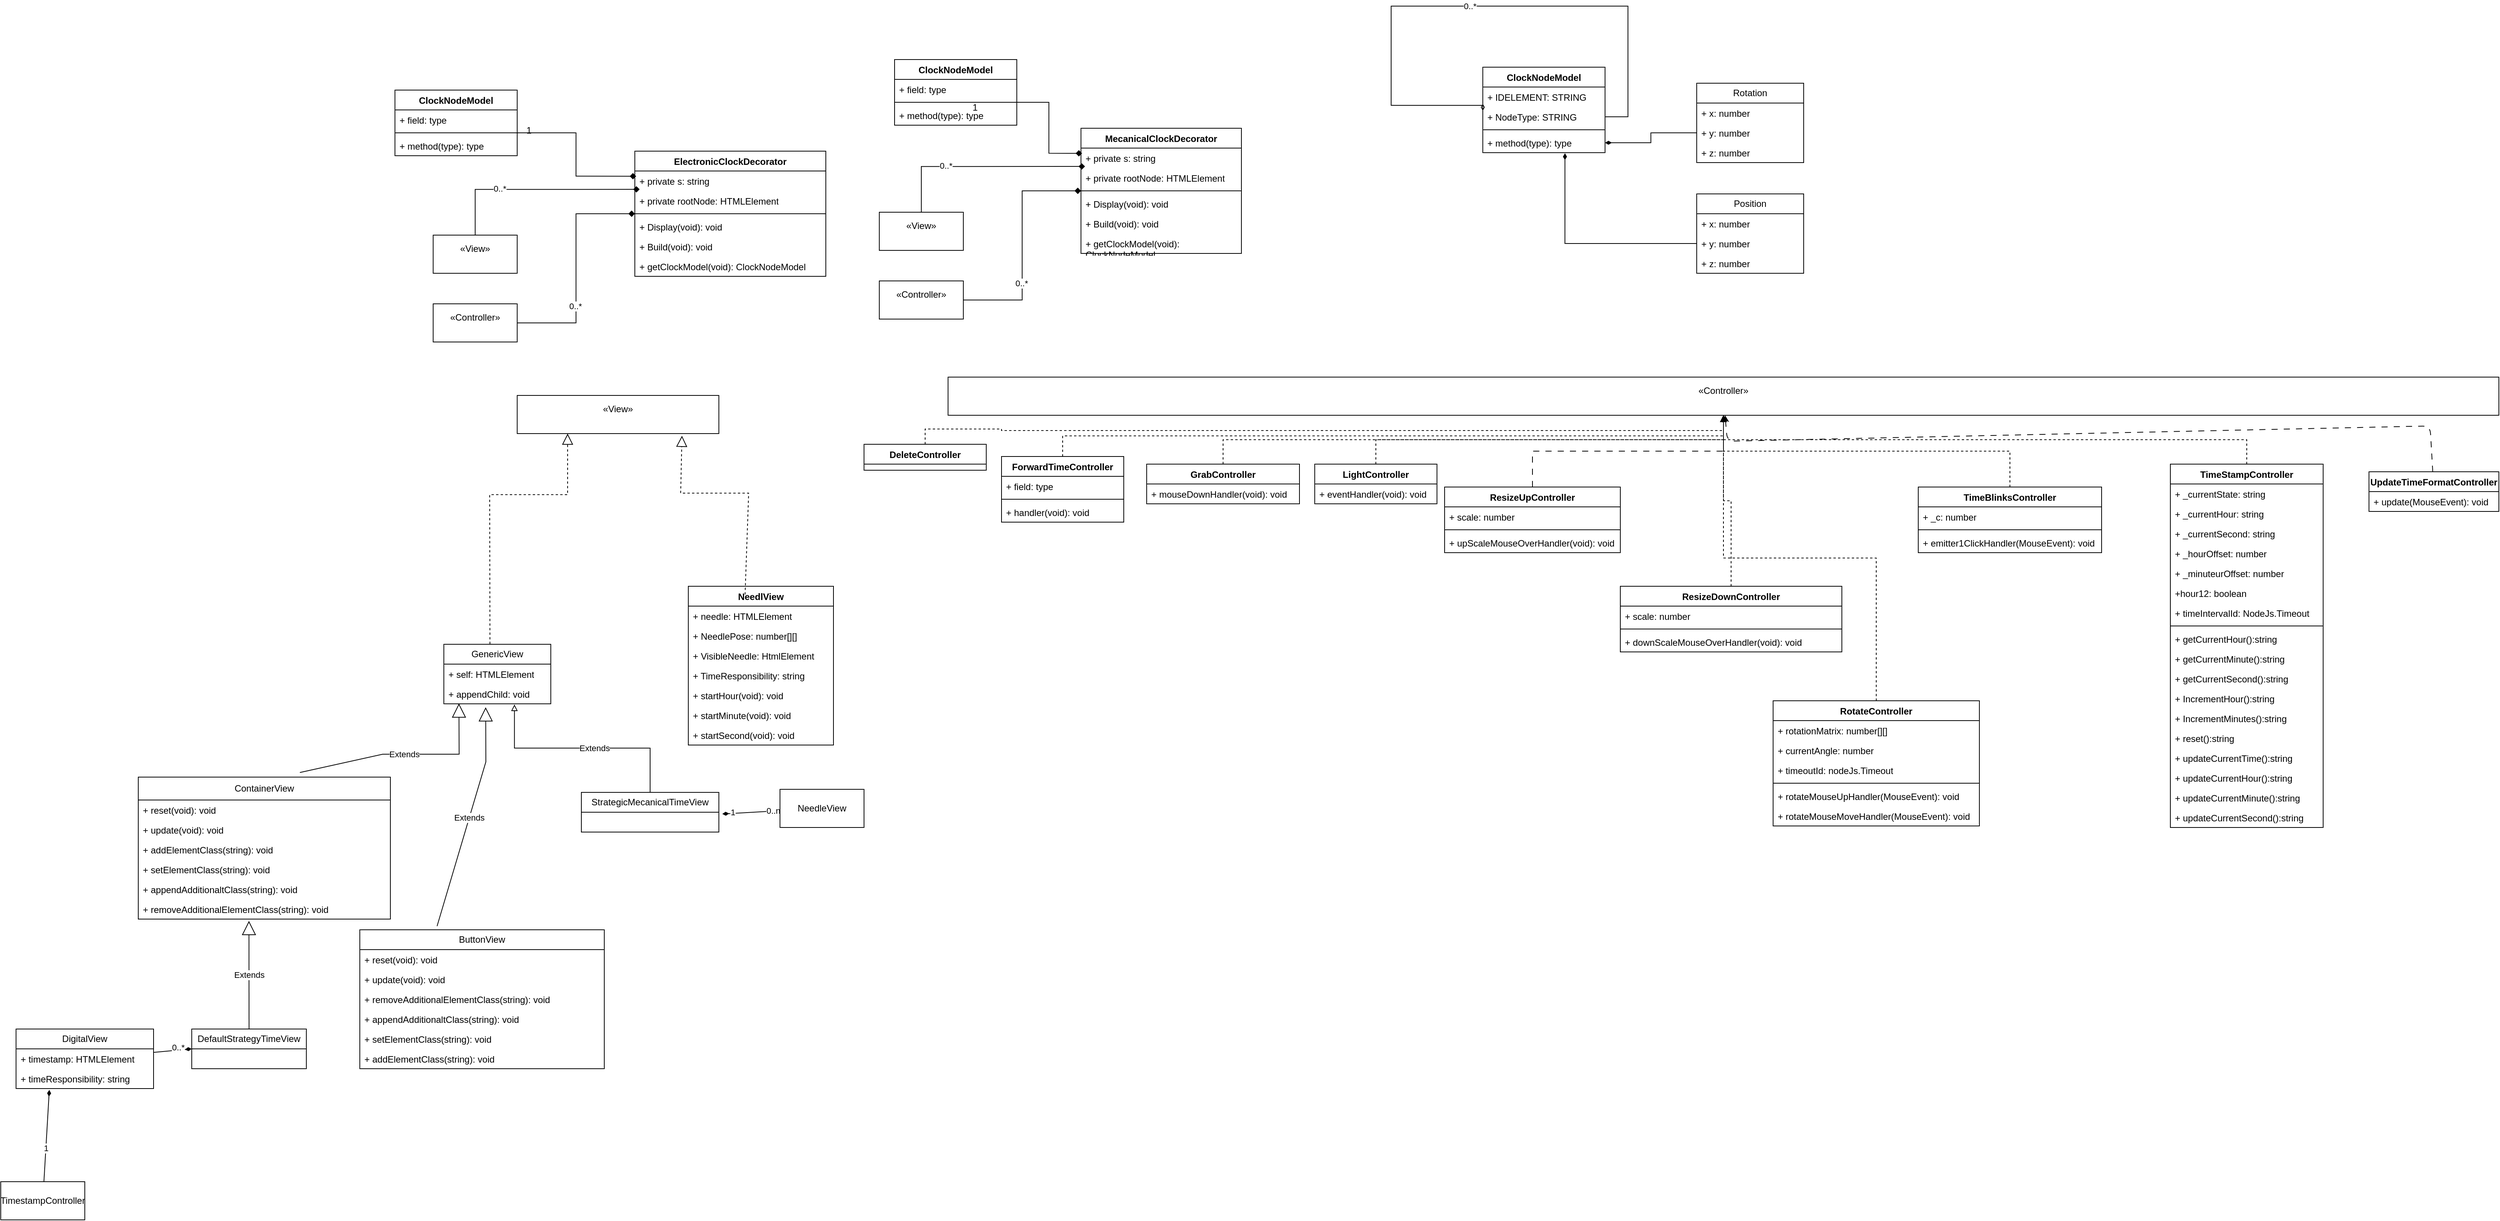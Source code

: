 <mxfile>
    <diagram name="Page-1" id="vN07K8A9ibH8U_NtdY2e">
        <mxGraphModel dx="1569" dy="524" grid="1" gridSize="10" guides="1" tooltips="1" connect="1" arrows="1" fold="1" page="1" pageScale="1" pageWidth="827" pageHeight="1169" math="0" shadow="0">
            <root>
                <mxCell id="0"/>
                <mxCell id="1" parent="0"/>
                <mxCell id="b3Nxh0a8uUn3oDR11aNZ-6" value="ElectronicClockDecorator" style="swimlane;fontStyle=1;align=center;verticalAlign=top;childLayout=stackLayout;horizontal=1;startSize=26;horizontalStack=0;resizeParent=1;resizeParentMax=0;resizeLast=0;collapsible=1;marginBottom=0;whiteSpace=wrap;html=1;" parent="1" vertex="1">
                    <mxGeometry x="30" y="200" width="250" height="164" as="geometry"/>
                </mxCell>
                <mxCell id="b3Nxh0a8uUn3oDR11aNZ-7" value="+ private s: string" style="text;strokeColor=none;fillColor=none;align=left;verticalAlign=top;spacingLeft=4;spacingRight=4;overflow=hidden;rotatable=0;points=[[0,0.5],[1,0.5]];portConstraint=eastwest;whiteSpace=wrap;html=1;" parent="b3Nxh0a8uUn3oDR11aNZ-6" vertex="1">
                    <mxGeometry y="26" width="250" height="26" as="geometry"/>
                </mxCell>
                <mxCell id="b3Nxh0a8uUn3oDR11aNZ-10" value="+ private rootNode: HTMLElement" style="text;strokeColor=none;fillColor=none;align=left;verticalAlign=top;spacingLeft=4;spacingRight=4;overflow=hidden;rotatable=0;points=[[0,0.5],[1,0.5]];portConstraint=eastwest;whiteSpace=wrap;html=1;" parent="b3Nxh0a8uUn3oDR11aNZ-6" vertex="1">
                    <mxGeometry y="52" width="250" height="26" as="geometry"/>
                </mxCell>
                <mxCell id="b3Nxh0a8uUn3oDR11aNZ-8" value="" style="line;strokeWidth=1;fillColor=none;align=left;verticalAlign=middle;spacingTop=-1;spacingLeft=3;spacingRight=3;rotatable=0;labelPosition=right;points=[];portConstraint=eastwest;strokeColor=inherit;" parent="b3Nxh0a8uUn3oDR11aNZ-6" vertex="1">
                    <mxGeometry y="78" width="250" height="8" as="geometry"/>
                </mxCell>
                <mxCell id="b3Nxh0a8uUn3oDR11aNZ-9" value="+ Display(void): void" style="text;strokeColor=none;fillColor=none;align=left;verticalAlign=top;spacingLeft=4;spacingRight=4;overflow=hidden;rotatable=0;points=[[0,0.5],[1,0.5]];portConstraint=eastwest;whiteSpace=wrap;html=1;" parent="b3Nxh0a8uUn3oDR11aNZ-6" vertex="1">
                    <mxGeometry y="86" width="250" height="26" as="geometry"/>
                </mxCell>
                <mxCell id="b3Nxh0a8uUn3oDR11aNZ-55" value="+ Build(void): void" style="text;strokeColor=none;fillColor=none;align=left;verticalAlign=top;spacingLeft=4;spacingRight=4;overflow=hidden;rotatable=0;points=[[0,0.5],[1,0.5]];portConstraint=eastwest;whiteSpace=wrap;html=1;" parent="b3Nxh0a8uUn3oDR11aNZ-6" vertex="1">
                    <mxGeometry y="112" width="250" height="26" as="geometry"/>
                </mxCell>
                <mxCell id="b3Nxh0a8uUn3oDR11aNZ-53" value="+ getClockModel(void): ClockNodeModel" style="text;strokeColor=none;fillColor=none;align=left;verticalAlign=top;spacingLeft=4;spacingRight=4;overflow=hidden;rotatable=0;points=[[0,0.5],[1,0.5]];portConstraint=eastwest;whiteSpace=wrap;html=1;" parent="b3Nxh0a8uUn3oDR11aNZ-6" vertex="1">
                    <mxGeometry y="138" width="250" height="26" as="geometry"/>
                </mxCell>
                <mxCell id="b3Nxh0a8uUn3oDR11aNZ-19" value="ClockNodeModel" style="swimlane;fontStyle=1;align=center;verticalAlign=top;childLayout=stackLayout;horizontal=1;startSize=26;horizontalStack=0;resizeParent=1;resizeParentMax=0;resizeLast=0;collapsible=1;marginBottom=0;whiteSpace=wrap;html=1;" parent="1" vertex="1">
                    <mxGeometry x="-284" y="120" width="160" height="86" as="geometry"/>
                </mxCell>
                <mxCell id="b3Nxh0a8uUn3oDR11aNZ-20" value="+ field: type" style="text;strokeColor=none;fillColor=none;align=left;verticalAlign=top;spacingLeft=4;spacingRight=4;overflow=hidden;rotatable=0;points=[[0,0.5],[1,0.5]];portConstraint=eastwest;whiteSpace=wrap;html=1;" parent="b3Nxh0a8uUn3oDR11aNZ-19" vertex="1">
                    <mxGeometry y="26" width="160" height="26" as="geometry"/>
                </mxCell>
                <mxCell id="b3Nxh0a8uUn3oDR11aNZ-21" value="" style="line;strokeWidth=1;fillColor=none;align=left;verticalAlign=middle;spacingTop=-1;spacingLeft=3;spacingRight=3;rotatable=0;labelPosition=right;points=[];portConstraint=eastwest;strokeColor=inherit;" parent="b3Nxh0a8uUn3oDR11aNZ-19" vertex="1">
                    <mxGeometry y="52" width="160" height="8" as="geometry"/>
                </mxCell>
                <mxCell id="b3Nxh0a8uUn3oDR11aNZ-22" value="+ method(type): type" style="text;strokeColor=none;fillColor=none;align=left;verticalAlign=top;spacingLeft=4;spacingRight=4;overflow=hidden;rotatable=0;points=[[0,0.5],[1,0.5]];portConstraint=eastwest;whiteSpace=wrap;html=1;" parent="b3Nxh0a8uUn3oDR11aNZ-19" vertex="1">
                    <mxGeometry y="60" width="160" height="26" as="geometry"/>
                </mxCell>
                <mxCell id="b3Nxh0a8uUn3oDR11aNZ-29" style="edgeStyle=orthogonalEdgeStyle;rounded=0;orthogonalLoop=1;jettySize=auto;html=1;endArrow=diamond;endFill=1;entryX=0.025;entryY=0.925;entryDx=0;entryDy=0;entryPerimeter=0;" parent="1" source="b3Nxh0a8uUn3oDR11aNZ-28" target="b3Nxh0a8uUn3oDR11aNZ-7" edge="1">
                    <mxGeometry relative="1" as="geometry">
                        <mxPoint x="70" y="450" as="targetPoint"/>
                    </mxGeometry>
                </mxCell>
                <mxCell id="b3Nxh0a8uUn3oDR11aNZ-30" value="0..*" style="edgeLabel;html=1;align=center;verticalAlign=middle;resizable=0;points=[];" parent="b3Nxh0a8uUn3oDR11aNZ-29" vertex="1" connectable="0">
                    <mxGeometry x="-0.332" y="1" relative="1" as="geometry">
                        <mxPoint as="offset"/>
                    </mxGeometry>
                </mxCell>
                <mxCell id="b3Nxh0a8uUn3oDR11aNZ-28" value="«View»&lt;div&gt;&lt;br/&gt;&lt;/div&gt;" style="html=1;whiteSpace=wrap;" parent="1" vertex="1">
                    <mxGeometry x="-234" y="310" width="110" height="50" as="geometry"/>
                </mxCell>
                <mxCell id="b3Nxh0a8uUn3oDR11aNZ-31" style="edgeStyle=orthogonalEdgeStyle;rounded=0;orthogonalLoop=1;jettySize=auto;html=1;entryX=0.007;entryY=0.263;entryDx=0;entryDy=0;entryPerimeter=0;endArrow=diamond;endFill=1;" parent="1" source="b3Nxh0a8uUn3oDR11aNZ-21" target="b3Nxh0a8uUn3oDR11aNZ-7" edge="1">
                    <mxGeometry relative="1" as="geometry"/>
                </mxCell>
                <mxCell id="b3Nxh0a8uUn3oDR11aNZ-32" value="1" style="text;html=1;align=center;verticalAlign=middle;resizable=0;points=[];autosize=1;strokeColor=none;fillColor=none;" parent="1" vertex="1">
                    <mxGeometry x="-124" y="158" width="30" height="30" as="geometry"/>
                </mxCell>
                <mxCell id="b3Nxh0a8uUn3oDR11aNZ-33" value="«Controller»&lt;div&gt;&lt;br&gt;&lt;/div&gt;" style="html=1;whiteSpace=wrap;" parent="1" vertex="1">
                    <mxGeometry x="-234" y="400" width="110" height="50" as="geometry"/>
                </mxCell>
                <mxCell id="b3Nxh0a8uUn3oDR11aNZ-34" style="edgeStyle=orthogonalEdgeStyle;rounded=0;orthogonalLoop=1;jettySize=auto;html=1;endArrow=diamond;endFill=1;exitX=1;exitY=0.5;exitDx=0;exitDy=0;" parent="1" source="b3Nxh0a8uUn3oDR11aNZ-33" target="b3Nxh0a8uUn3oDR11aNZ-8" edge="1">
                    <mxGeometry relative="1" as="geometry">
                        <mxPoint x="45" y="260" as="targetPoint"/>
                        <mxPoint x="-169" y="320" as="sourcePoint"/>
                    </mxGeometry>
                </mxCell>
                <mxCell id="b3Nxh0a8uUn3oDR11aNZ-35" value="0..*" style="edgeLabel;html=1;align=center;verticalAlign=middle;resizable=0;points=[];" parent="b3Nxh0a8uUn3oDR11aNZ-34" vertex="1" connectable="0">
                    <mxGeometry x="-0.332" y="1" relative="1" as="geometry">
                        <mxPoint as="offset"/>
                    </mxGeometry>
                </mxCell>
                <mxCell id="b3Nxh0a8uUn3oDR11aNZ-36" value="MecanicalClockDecorator" style="swimlane;fontStyle=1;align=center;verticalAlign=top;childLayout=stackLayout;horizontal=1;startSize=26;horizontalStack=0;resizeParent=1;resizeParentMax=0;resizeLast=0;collapsible=1;marginBottom=0;whiteSpace=wrap;html=1;" parent="1" vertex="1">
                    <mxGeometry x="614" y="170" width="210" height="164" as="geometry"/>
                </mxCell>
                <mxCell id="b3Nxh0a8uUn3oDR11aNZ-37" value="+ private s: string" style="text;strokeColor=none;fillColor=none;align=left;verticalAlign=top;spacingLeft=4;spacingRight=4;overflow=hidden;rotatable=0;points=[[0,0.5],[1,0.5]];portConstraint=eastwest;whiteSpace=wrap;html=1;" parent="b3Nxh0a8uUn3oDR11aNZ-36" vertex="1">
                    <mxGeometry y="26" width="210" height="26" as="geometry"/>
                </mxCell>
                <mxCell id="b3Nxh0a8uUn3oDR11aNZ-38" value="+ private rootNode: HTMLElement" style="text;strokeColor=none;fillColor=none;align=left;verticalAlign=top;spacingLeft=4;spacingRight=4;overflow=hidden;rotatable=0;points=[[0,0.5],[1,0.5]];portConstraint=eastwest;whiteSpace=wrap;html=1;" parent="b3Nxh0a8uUn3oDR11aNZ-36" vertex="1">
                    <mxGeometry y="52" width="210" height="26" as="geometry"/>
                </mxCell>
                <mxCell id="b3Nxh0a8uUn3oDR11aNZ-39" value="" style="line;strokeWidth=1;fillColor=none;align=left;verticalAlign=middle;spacingTop=-1;spacingLeft=3;spacingRight=3;rotatable=0;labelPosition=right;points=[];portConstraint=eastwest;strokeColor=inherit;" parent="b3Nxh0a8uUn3oDR11aNZ-36" vertex="1">
                    <mxGeometry y="78" width="210" height="8" as="geometry"/>
                </mxCell>
                <mxCell id="b3Nxh0a8uUn3oDR11aNZ-56" value="+ Display(void): void" style="text;strokeColor=none;fillColor=none;align=left;verticalAlign=top;spacingLeft=4;spacingRight=4;overflow=hidden;rotatable=0;points=[[0,0.5],[1,0.5]];portConstraint=eastwest;whiteSpace=wrap;html=1;" parent="b3Nxh0a8uUn3oDR11aNZ-36" vertex="1">
                    <mxGeometry y="86" width="210" height="26" as="geometry"/>
                </mxCell>
                <mxCell id="b3Nxh0a8uUn3oDR11aNZ-57" value="+ Build(void): void" style="text;strokeColor=none;fillColor=none;align=left;verticalAlign=top;spacingLeft=4;spacingRight=4;overflow=hidden;rotatable=0;points=[[0,0.5],[1,0.5]];portConstraint=eastwest;whiteSpace=wrap;html=1;" parent="b3Nxh0a8uUn3oDR11aNZ-36" vertex="1">
                    <mxGeometry y="112" width="210" height="26" as="geometry"/>
                </mxCell>
                <mxCell id="b3Nxh0a8uUn3oDR11aNZ-58" value="+ getClockModel(void): ClockNodeModel" style="text;strokeColor=none;fillColor=none;align=left;verticalAlign=top;spacingLeft=4;spacingRight=4;overflow=hidden;rotatable=0;points=[[0,0.5],[1,0.5]];portConstraint=eastwest;whiteSpace=wrap;html=1;" parent="b3Nxh0a8uUn3oDR11aNZ-36" vertex="1">
                    <mxGeometry y="138" width="210" height="26" as="geometry"/>
                </mxCell>
                <mxCell id="b3Nxh0a8uUn3oDR11aNZ-41" value="ClockNodeModel" style="swimlane;fontStyle=1;align=center;verticalAlign=top;childLayout=stackLayout;horizontal=1;startSize=26;horizontalStack=0;resizeParent=1;resizeParentMax=0;resizeLast=0;collapsible=1;marginBottom=0;whiteSpace=wrap;html=1;" parent="1" vertex="1">
                    <mxGeometry x="370" y="80" width="160" height="86" as="geometry"/>
                </mxCell>
                <mxCell id="b3Nxh0a8uUn3oDR11aNZ-42" value="+ field: type" style="text;strokeColor=none;fillColor=none;align=left;verticalAlign=top;spacingLeft=4;spacingRight=4;overflow=hidden;rotatable=0;points=[[0,0.5],[1,0.5]];portConstraint=eastwest;whiteSpace=wrap;html=1;" parent="b3Nxh0a8uUn3oDR11aNZ-41" vertex="1">
                    <mxGeometry y="26" width="160" height="26" as="geometry"/>
                </mxCell>
                <mxCell id="b3Nxh0a8uUn3oDR11aNZ-43" value="" style="line;strokeWidth=1;fillColor=none;align=left;verticalAlign=middle;spacingTop=-1;spacingLeft=3;spacingRight=3;rotatable=0;labelPosition=right;points=[];portConstraint=eastwest;strokeColor=inherit;" parent="b3Nxh0a8uUn3oDR11aNZ-41" vertex="1">
                    <mxGeometry y="52" width="160" height="8" as="geometry"/>
                </mxCell>
                <mxCell id="b3Nxh0a8uUn3oDR11aNZ-44" value="+ method(type): type" style="text;strokeColor=none;fillColor=none;align=left;verticalAlign=top;spacingLeft=4;spacingRight=4;overflow=hidden;rotatable=0;points=[[0,0.5],[1,0.5]];portConstraint=eastwest;whiteSpace=wrap;html=1;" parent="b3Nxh0a8uUn3oDR11aNZ-41" vertex="1">
                    <mxGeometry y="60" width="160" height="26" as="geometry"/>
                </mxCell>
                <mxCell id="b3Nxh0a8uUn3oDR11aNZ-45" style="edgeStyle=orthogonalEdgeStyle;rounded=0;orthogonalLoop=1;jettySize=auto;html=1;endArrow=diamond;endFill=1;entryX=0.025;entryY=0.925;entryDx=0;entryDy=0;entryPerimeter=0;" parent="1" source="b3Nxh0a8uUn3oDR11aNZ-47" target="b3Nxh0a8uUn3oDR11aNZ-37" edge="1">
                    <mxGeometry relative="1" as="geometry">
                        <mxPoint x="654" y="420" as="targetPoint"/>
                    </mxGeometry>
                </mxCell>
                <mxCell id="b3Nxh0a8uUn3oDR11aNZ-46" value="0..*" style="edgeLabel;html=1;align=center;verticalAlign=middle;resizable=0;points=[];" parent="b3Nxh0a8uUn3oDR11aNZ-45" vertex="1" connectable="0">
                    <mxGeometry x="-0.332" y="1" relative="1" as="geometry">
                        <mxPoint as="offset"/>
                    </mxGeometry>
                </mxCell>
                <mxCell id="b3Nxh0a8uUn3oDR11aNZ-47" value="«View»&lt;div&gt;&lt;br/&gt;&lt;/div&gt;" style="html=1;whiteSpace=wrap;" parent="1" vertex="1">
                    <mxGeometry x="350" y="280" width="110" height="50" as="geometry"/>
                </mxCell>
                <mxCell id="b3Nxh0a8uUn3oDR11aNZ-48" style="edgeStyle=orthogonalEdgeStyle;rounded=0;orthogonalLoop=1;jettySize=auto;html=1;entryX=0.007;entryY=0.263;entryDx=0;entryDy=0;entryPerimeter=0;endArrow=diamond;endFill=1;" parent="1" source="b3Nxh0a8uUn3oDR11aNZ-43" target="b3Nxh0a8uUn3oDR11aNZ-37" edge="1">
                    <mxGeometry relative="1" as="geometry"/>
                </mxCell>
                <mxCell id="b3Nxh0a8uUn3oDR11aNZ-49" value="1" style="text;html=1;align=center;verticalAlign=middle;resizable=0;points=[];autosize=1;strokeColor=none;fillColor=none;" parent="1" vertex="1">
                    <mxGeometry x="460" y="128" width="30" height="30" as="geometry"/>
                </mxCell>
                <mxCell id="b3Nxh0a8uUn3oDR11aNZ-50" value="«Controller»&lt;div&gt;&lt;br&gt;&lt;/div&gt;" style="html=1;whiteSpace=wrap;" parent="1" vertex="1">
                    <mxGeometry x="350" y="370" width="110" height="50" as="geometry"/>
                </mxCell>
                <mxCell id="b3Nxh0a8uUn3oDR11aNZ-51" style="edgeStyle=orthogonalEdgeStyle;rounded=0;orthogonalLoop=1;jettySize=auto;html=1;endArrow=diamond;endFill=1;exitX=1;exitY=0.5;exitDx=0;exitDy=0;" parent="1" source="b3Nxh0a8uUn3oDR11aNZ-50" target="b3Nxh0a8uUn3oDR11aNZ-39" edge="1">
                    <mxGeometry relative="1" as="geometry">
                        <mxPoint x="629" y="230" as="targetPoint"/>
                        <mxPoint x="415" y="290" as="sourcePoint"/>
                    </mxGeometry>
                </mxCell>
                <mxCell id="b3Nxh0a8uUn3oDR11aNZ-52" value="0..*" style="edgeLabel;html=1;align=center;verticalAlign=middle;resizable=0;points=[];" parent="b3Nxh0a8uUn3oDR11aNZ-51" vertex="1" connectable="0">
                    <mxGeometry x="-0.332" y="1" relative="1" as="geometry">
                        <mxPoint as="offset"/>
                    </mxGeometry>
                </mxCell>
                <mxCell id="b3Nxh0a8uUn3oDR11aNZ-59" value="«View»&lt;div&gt;&lt;br/&gt;&lt;/div&gt;" style="html=1;whiteSpace=wrap;" parent="1" vertex="1">
                    <mxGeometry x="-124" y="520" width="264" height="50" as="geometry"/>
                </mxCell>
                <mxCell id="b3Nxh0a8uUn3oDR11aNZ-60" value="" style="endArrow=block;dashed=1;endFill=0;endSize=12;html=1;rounded=0;entryX=0.25;entryY=1;entryDx=0;entryDy=0;exitX=0.431;exitY=-0.005;exitDx=0;exitDy=0;exitPerimeter=0;" parent="1" source="b3Nxh0a8uUn3oDR11aNZ-61" target="b3Nxh0a8uUn3oDR11aNZ-59" edge="1">
                    <mxGeometry width="160" relative="1" as="geometry">
                        <mxPoint x="-160" y="700" as="sourcePoint"/>
                        <mxPoint x="36" y="730" as="targetPoint"/>
                        <Array as="points">
                            <mxPoint x="-160" y="650"/>
                            <mxPoint x="-58" y="650"/>
                        </Array>
                    </mxGeometry>
                </mxCell>
                <mxCell id="b3Nxh0a8uUn3oDR11aNZ-61" value="GenericView" style="swimlane;fontStyle=0;childLayout=stackLayout;horizontal=1;startSize=26;fillColor=none;horizontalStack=0;resizeParent=1;resizeParentMax=0;resizeLast=0;collapsible=1;marginBottom=0;whiteSpace=wrap;html=1;" parent="1" vertex="1">
                    <mxGeometry x="-220" y="846" width="140" height="78" as="geometry"/>
                </mxCell>
                <mxCell id="b3Nxh0a8uUn3oDR11aNZ-62" value="+ self: HTMLElement" style="text;strokeColor=none;fillColor=none;align=left;verticalAlign=top;spacingLeft=4;spacingRight=4;overflow=hidden;rotatable=0;points=[[0,0.5],[1,0.5]];portConstraint=eastwest;whiteSpace=wrap;html=1;" parent="b3Nxh0a8uUn3oDR11aNZ-61" vertex="1">
                    <mxGeometry y="26" width="140" height="26" as="geometry"/>
                </mxCell>
                <mxCell id="b3Nxh0a8uUn3oDR11aNZ-64" value="+ appendChild: void" style="text;strokeColor=none;fillColor=none;align=left;verticalAlign=top;spacingLeft=4;spacingRight=4;overflow=hidden;rotatable=0;points=[[0,0.5],[1,0.5]];portConstraint=eastwest;whiteSpace=wrap;html=1;" parent="b3Nxh0a8uUn3oDR11aNZ-61" vertex="1">
                    <mxGeometry y="52" width="140" height="26" as="geometry"/>
                </mxCell>
                <mxCell id="b3Nxh0a8uUn3oDR11aNZ-70" value="NeedlView" style="swimlane;fontStyle=1;align=center;verticalAlign=top;childLayout=stackLayout;horizontal=1;startSize=26;horizontalStack=0;resizeParent=1;resizeParentMax=0;resizeLast=0;collapsible=1;marginBottom=0;whiteSpace=wrap;html=1;" parent="1" vertex="1">
                    <mxGeometry x="100" y="770" width="190" height="208" as="geometry"/>
                </mxCell>
                <mxCell id="b3Nxh0a8uUn3oDR11aNZ-63" value="+ needle: HTMLElement" style="text;strokeColor=none;fillColor=none;align=left;verticalAlign=top;spacingLeft=4;spacingRight=4;overflow=hidden;rotatable=0;points=[[0,0.5],[1,0.5]];portConstraint=eastwest;whiteSpace=wrap;html=1;" parent="b3Nxh0a8uUn3oDR11aNZ-70" vertex="1">
                    <mxGeometry y="26" width="190" height="26" as="geometry"/>
                </mxCell>
                <mxCell id="61" value="+ NeedlePose: number[][]" style="text;strokeColor=none;fillColor=none;align=left;verticalAlign=top;spacingLeft=4;spacingRight=4;overflow=hidden;rotatable=0;points=[[0,0.5],[1,0.5]];portConstraint=eastwest;whiteSpace=wrap;html=1;" vertex="1" parent="b3Nxh0a8uUn3oDR11aNZ-70">
                    <mxGeometry y="52" width="190" height="26" as="geometry"/>
                </mxCell>
                <mxCell id="60" value="+ VisibleNeedle: HtmlElement" style="text;strokeColor=none;fillColor=none;align=left;verticalAlign=top;spacingLeft=4;spacingRight=4;overflow=hidden;rotatable=0;points=[[0,0.5],[1,0.5]];portConstraint=eastwest;whiteSpace=wrap;html=1;" vertex="1" parent="b3Nxh0a8uUn3oDR11aNZ-70">
                    <mxGeometry y="78" width="190" height="26" as="geometry"/>
                </mxCell>
                <mxCell id="62" value="+ TimeResponsibility: string" style="text;strokeColor=none;fillColor=none;align=left;verticalAlign=top;spacingLeft=4;spacingRight=4;overflow=hidden;rotatable=0;points=[[0,0.5],[1,0.5]];portConstraint=eastwest;whiteSpace=wrap;html=1;" vertex="1" parent="b3Nxh0a8uUn3oDR11aNZ-70">
                    <mxGeometry y="104" width="190" height="26" as="geometry"/>
                </mxCell>
                <mxCell id="63" value="+ startHour(void): void" style="text;strokeColor=none;fillColor=none;align=left;verticalAlign=top;spacingLeft=4;spacingRight=4;overflow=hidden;rotatable=0;points=[[0,0.5],[1,0.5]];portConstraint=eastwest;whiteSpace=wrap;html=1;" vertex="1" parent="b3Nxh0a8uUn3oDR11aNZ-70">
                    <mxGeometry y="130" width="190" height="26" as="geometry"/>
                </mxCell>
                <mxCell id="64" value="+ startMinute(void): void" style="text;strokeColor=none;fillColor=none;align=left;verticalAlign=top;spacingLeft=4;spacingRight=4;overflow=hidden;rotatable=0;points=[[0,0.5],[1,0.5]];portConstraint=eastwest;whiteSpace=wrap;html=1;" vertex="1" parent="b3Nxh0a8uUn3oDR11aNZ-70">
                    <mxGeometry y="156" width="190" height="26" as="geometry"/>
                </mxCell>
                <mxCell id="65" value="+ startSecond(void): void" style="text;strokeColor=none;fillColor=none;align=left;verticalAlign=top;spacingLeft=4;spacingRight=4;overflow=hidden;rotatable=0;points=[[0,0.5],[1,0.5]];portConstraint=eastwest;whiteSpace=wrap;html=1;" vertex="1" parent="b3Nxh0a8uUn3oDR11aNZ-70">
                    <mxGeometry y="182" width="190" height="26" as="geometry"/>
                </mxCell>
                <mxCell id="b3Nxh0a8uUn3oDR11aNZ-74" value="" style="endArrow=block;dashed=1;endFill=0;endSize=12;html=1;rounded=0;exitX=0.391;exitY=0.052;exitDx=0;exitDy=0;exitPerimeter=0;entryX=0.817;entryY=1.057;entryDx=0;entryDy=0;entryPerimeter=0;" parent="1" source="b3Nxh0a8uUn3oDR11aNZ-70" target="b3Nxh0a8uUn3oDR11aNZ-59" edge="1">
                    <mxGeometry width="160" relative="1" as="geometry">
                        <mxPoint x="180" y="740" as="sourcePoint"/>
                        <mxPoint x="130" y="568" as="targetPoint"/>
                        <Array as="points">
                            <mxPoint x="179" y="648"/>
                            <mxPoint x="90" y="648"/>
                        </Array>
                    </mxGeometry>
                </mxCell>
                <mxCell id="b3Nxh0a8uUn3oDR11aNZ-75" value="ContainerView" style="swimlane;fontStyle=0;childLayout=stackLayout;horizontal=1;startSize=30;fillColor=none;horizontalStack=0;resizeParent=1;resizeParentMax=0;resizeLast=0;collapsible=1;marginBottom=0;whiteSpace=wrap;html=1;" parent="1" vertex="1">
                    <mxGeometry x="-620" y="1020" width="330" height="186" as="geometry"/>
                </mxCell>
                <mxCell id="b3Nxh0a8uUn3oDR11aNZ-76" value="+ reset(void): void" style="text;strokeColor=none;fillColor=none;align=left;verticalAlign=top;spacingLeft=4;spacingRight=4;overflow=hidden;rotatable=0;points=[[0,0.5],[1,0.5]];portConstraint=eastwest;whiteSpace=wrap;html=1;" parent="b3Nxh0a8uUn3oDR11aNZ-75" vertex="1">
                    <mxGeometry y="30" width="330" height="26" as="geometry"/>
                </mxCell>
                <mxCell id="b3Nxh0a8uUn3oDR11aNZ-77" value="+ update(void): void" style="text;strokeColor=none;fillColor=none;align=left;verticalAlign=top;spacingLeft=4;spacingRight=4;overflow=hidden;rotatable=0;points=[[0,0.5],[1,0.5]];portConstraint=eastwest;whiteSpace=wrap;html=1;" parent="b3Nxh0a8uUn3oDR11aNZ-75" vertex="1">
                    <mxGeometry y="56" width="330" height="26" as="geometry"/>
                </mxCell>
                <mxCell id="b3Nxh0a8uUn3oDR11aNZ-78" value="+ addElementClass(string): void" style="text;strokeColor=none;fillColor=none;align=left;verticalAlign=top;spacingLeft=4;spacingRight=4;overflow=hidden;rotatable=0;points=[[0,0.5],[1,0.5]];portConstraint=eastwest;whiteSpace=wrap;html=1;" parent="b3Nxh0a8uUn3oDR11aNZ-75" vertex="1">
                    <mxGeometry y="82" width="330" height="26" as="geometry"/>
                </mxCell>
                <mxCell id="33" value="+ setElementClass(string): void" style="text;strokeColor=none;fillColor=none;align=left;verticalAlign=top;spacingLeft=4;spacingRight=4;overflow=hidden;rotatable=0;points=[[0,0.5],[1,0.5]];portConstraint=eastwest;whiteSpace=wrap;html=1;" vertex="1" parent="b3Nxh0a8uUn3oDR11aNZ-75">
                    <mxGeometry y="108" width="330" height="26" as="geometry"/>
                </mxCell>
                <mxCell id="34" value="+ appendAdditionaltClass(string): void" style="text;strokeColor=none;fillColor=none;align=left;verticalAlign=top;spacingLeft=4;spacingRight=4;overflow=hidden;rotatable=0;points=[[0,0.5],[1,0.5]];portConstraint=eastwest;whiteSpace=wrap;html=1;" vertex="1" parent="b3Nxh0a8uUn3oDR11aNZ-75">
                    <mxGeometry y="134" width="330" height="26" as="geometry"/>
                </mxCell>
                <mxCell id="35" value="+ removeAdditionalElementClass(string): void" style="text;strokeColor=none;fillColor=none;align=left;verticalAlign=top;spacingLeft=4;spacingRight=4;overflow=hidden;rotatable=0;points=[[0,0.5],[1,0.5]];portConstraint=eastwest;whiteSpace=wrap;html=1;" vertex="1" parent="b3Nxh0a8uUn3oDR11aNZ-75">
                    <mxGeometry y="160" width="330" height="26" as="geometry"/>
                </mxCell>
                <mxCell id="b3Nxh0a8uUn3oDR11aNZ-79" value="ButtonView" style="swimlane;fontStyle=0;childLayout=stackLayout;horizontal=1;startSize=26;fillColor=none;horizontalStack=0;resizeParent=1;resizeParentMax=0;resizeLast=0;collapsible=1;marginBottom=0;whiteSpace=wrap;html=1;" parent="1" vertex="1">
                    <mxGeometry x="-330" y="1220" width="320" height="182" as="geometry"/>
                </mxCell>
                <mxCell id="46" value="+ reset(void): void" style="text;strokeColor=none;fillColor=none;align=left;verticalAlign=top;spacingLeft=4;spacingRight=4;overflow=hidden;rotatable=0;points=[[0,0.5],[1,0.5]];portConstraint=eastwest;whiteSpace=wrap;html=1;" vertex="1" parent="b3Nxh0a8uUn3oDR11aNZ-79">
                    <mxGeometry y="26" width="320" height="26" as="geometry"/>
                </mxCell>
                <mxCell id="47" value="+ update(void): void" style="text;strokeColor=none;fillColor=none;align=left;verticalAlign=top;spacingLeft=4;spacingRight=4;overflow=hidden;rotatable=0;points=[[0,0.5],[1,0.5]];portConstraint=eastwest;whiteSpace=wrap;html=1;" vertex="1" parent="b3Nxh0a8uUn3oDR11aNZ-79">
                    <mxGeometry y="52" width="320" height="26" as="geometry"/>
                </mxCell>
                <mxCell id="51" value="+ removeAdditionalElementClass(string): void" style="text;strokeColor=none;fillColor=none;align=left;verticalAlign=top;spacingLeft=4;spacingRight=4;overflow=hidden;rotatable=0;points=[[0,0.5],[1,0.5]];portConstraint=eastwest;whiteSpace=wrap;html=1;" vertex="1" parent="b3Nxh0a8uUn3oDR11aNZ-79">
                    <mxGeometry y="78" width="320" height="26" as="geometry"/>
                </mxCell>
                <mxCell id="50" value="+ appendAdditionaltClass(string): void" style="text;strokeColor=none;fillColor=none;align=left;verticalAlign=top;spacingLeft=4;spacingRight=4;overflow=hidden;rotatable=0;points=[[0,0.5],[1,0.5]];portConstraint=eastwest;whiteSpace=wrap;html=1;" vertex="1" parent="b3Nxh0a8uUn3oDR11aNZ-79">
                    <mxGeometry y="104" width="320" height="26" as="geometry"/>
                </mxCell>
                <mxCell id="49" value="+ setElementClass(string): void" style="text;strokeColor=none;fillColor=none;align=left;verticalAlign=top;spacingLeft=4;spacingRight=4;overflow=hidden;rotatable=0;points=[[0,0.5],[1,0.5]];portConstraint=eastwest;whiteSpace=wrap;html=1;" vertex="1" parent="b3Nxh0a8uUn3oDR11aNZ-79">
                    <mxGeometry y="130" width="320" height="26" as="geometry"/>
                </mxCell>
                <mxCell id="48" value="+ addElementClass(string): void" style="text;strokeColor=none;fillColor=none;align=left;verticalAlign=top;spacingLeft=4;spacingRight=4;overflow=hidden;rotatable=0;points=[[0,0.5],[1,0.5]];portConstraint=eastwest;whiteSpace=wrap;html=1;" vertex="1" parent="b3Nxh0a8uUn3oDR11aNZ-79">
                    <mxGeometry y="156" width="320" height="26" as="geometry"/>
                </mxCell>
                <mxCell id="b3Nxh0a8uUn3oDR11aNZ-83" value="DefaultStrategyTimeView" style="swimlane;fontStyle=0;childLayout=stackLayout;horizontal=1;startSize=26;fillColor=none;horizontalStack=0;resizeParent=1;resizeParentMax=0;resizeLast=0;collapsible=1;marginBottom=0;whiteSpace=wrap;html=1;" parent="1" vertex="1">
                    <mxGeometry x="-550" y="1350" width="150" height="52" as="geometry"/>
                </mxCell>
                <mxCell id="b3Nxh0a8uUn3oDR11aNZ-87" value="Extends" style="endArrow=block;endSize=16;endFill=0;html=1;rounded=0;exitX=0.641;exitY=-0.032;exitDx=0;exitDy=0;exitPerimeter=0;entryX=0.141;entryY=0.981;entryDx=0;entryDy=0;entryPerimeter=0;" parent="1" source="b3Nxh0a8uUn3oDR11aNZ-75" target="b3Nxh0a8uUn3oDR11aNZ-64" edge="1">
                    <mxGeometry width="160" relative="1" as="geometry">
                        <mxPoint x="-200" y="970" as="sourcePoint"/>
                        <mxPoint x="-40" y="970" as="targetPoint"/>
                        <Array as="points">
                            <mxPoint x="-300" y="990"/>
                            <mxPoint x="-200" y="990"/>
                        </Array>
                    </mxGeometry>
                </mxCell>
                <mxCell id="b3Nxh0a8uUn3oDR11aNZ-88" value="Extends" style="endArrow=block;endSize=16;endFill=0;html=1;rounded=0;exitX=0.316;exitY=-0.026;exitDx=0;exitDy=0;exitPerimeter=0;entryX=0.391;entryY=1.173;entryDx=0;entryDy=0;entryPerimeter=0;" parent="1" source="b3Nxh0a8uUn3oDR11aNZ-79" target="b3Nxh0a8uUn3oDR11aNZ-64" edge="1">
                    <mxGeometry width="160" relative="1" as="geometry">
                        <mxPoint x="-290" y="1047" as="sourcePoint"/>
                        <mxPoint x="-190" y="960" as="targetPoint"/>
                        <Array as="points">
                            <mxPoint x="-165" y="1000"/>
                        </Array>
                    </mxGeometry>
                </mxCell>
                <mxCell id="b3Nxh0a8uUn3oDR11aNZ-89" value="Extends" style="endArrow=block;endSize=16;endFill=0;html=1;rounded=0;exitX=0.5;exitY=0;exitDx=0;exitDy=0;entryX=0.439;entryY=1.092;entryDx=0;entryDy=0;entryPerimeter=0;" parent="1" source="b3Nxh0a8uUn3oDR11aNZ-83" target="35" edge="1">
                    <mxGeometry width="160" relative="1" as="geometry">
                        <mxPoint x="-260" y="1050" as="sourcePoint"/>
                        <mxPoint x="-100" y="1050" as="targetPoint"/>
                    </mxGeometry>
                </mxCell>
                <mxCell id="b3Nxh0a8uUn3oDR11aNZ-90" value="StrategicMecanicalTimeView" style="swimlane;fontStyle=0;childLayout=stackLayout;horizontal=1;startSize=26;fillColor=none;horizontalStack=0;resizeParent=1;resizeParentMax=0;resizeLast=0;collapsible=1;marginBottom=0;whiteSpace=wrap;html=1;" parent="1" vertex="1">
                    <mxGeometry x="-40" y="1040" width="180" height="52" as="geometry"/>
                </mxCell>
                <mxCell id="b3Nxh0a8uUn3oDR11aNZ-96" style="edgeStyle=orthogonalEdgeStyle;rounded=0;orthogonalLoop=1;jettySize=auto;html=1;entryX=0.66;entryY=1.032;entryDx=0;entryDy=0;entryPerimeter=0;endArrow=block;endFill=0;" parent="1" source="b3Nxh0a8uUn3oDR11aNZ-90" target="b3Nxh0a8uUn3oDR11aNZ-64" edge="1">
                    <mxGeometry relative="1" as="geometry"/>
                </mxCell>
                <mxCell id="b3Nxh0a8uUn3oDR11aNZ-97" value="Extends" style="edgeLabel;html=1;align=center;verticalAlign=middle;resizable=0;points=[];" parent="b3Nxh0a8uUn3oDR11aNZ-96" vertex="1" connectable="0">
                    <mxGeometry x="-0.103" relative="1" as="geometry">
                        <mxPoint as="offset"/>
                    </mxGeometry>
                </mxCell>
                <mxCell id="b3Nxh0a8uUn3oDR11aNZ-98" value="«Controller»&lt;div&gt;&lt;br&gt;&lt;/div&gt;" style="html=1;whiteSpace=wrap;" parent="1" vertex="1">
                    <mxGeometry x="440" y="496" width="2030" height="50" as="geometry"/>
                </mxCell>
                <mxCell id="b3Nxh0a8uUn3oDR11aNZ-136" value="" style="edgeStyle=orthogonalEdgeStyle;rounded=0;orthogonalLoop=1;jettySize=auto;html=1;dashed=1;endArrow=block;endFill=0;" parent="1" source="b3Nxh0a8uUn3oDR11aNZ-100" target="b3Nxh0a8uUn3oDR11aNZ-98" edge="1">
                    <mxGeometry relative="1" as="geometry"/>
                </mxCell>
                <mxCell id="b3Nxh0a8uUn3oDR11aNZ-100" value="DeleteController" style="swimlane;fontStyle=1;align=center;verticalAlign=top;childLayout=stackLayout;horizontal=1;startSize=26;horizontalStack=0;resizeParent=1;resizeParentMax=0;resizeLast=0;collapsible=1;marginBottom=0;whiteSpace=wrap;html=1;" parent="1" vertex="1">
                    <mxGeometry x="330" y="584" width="160" height="34" as="geometry"/>
                </mxCell>
                <mxCell id="b3Nxh0a8uUn3oDR11aNZ-137" value="" style="edgeStyle=orthogonalEdgeStyle;rounded=0;orthogonalLoop=1;jettySize=auto;html=1;dashed=1;endArrow=block;endFill=0;" parent="1" source="b3Nxh0a8uUn3oDR11aNZ-104" target="b3Nxh0a8uUn3oDR11aNZ-98" edge="1">
                    <mxGeometry relative="1" as="geometry"/>
                </mxCell>
                <mxCell id="b3Nxh0a8uUn3oDR11aNZ-104" value="ForwardTimeController" style="swimlane;fontStyle=1;align=center;verticalAlign=top;childLayout=stackLayout;horizontal=1;startSize=26;horizontalStack=0;resizeParent=1;resizeParentMax=0;resizeLast=0;collapsible=1;marginBottom=0;whiteSpace=wrap;html=1;" parent="1" vertex="1">
                    <mxGeometry x="510" y="600" width="160" height="86" as="geometry"/>
                </mxCell>
                <mxCell id="b3Nxh0a8uUn3oDR11aNZ-105" value="+ field: type" style="text;strokeColor=none;fillColor=none;align=left;verticalAlign=top;spacingLeft=4;spacingRight=4;overflow=hidden;rotatable=0;points=[[0,0.5],[1,0.5]];portConstraint=eastwest;whiteSpace=wrap;html=1;" parent="b3Nxh0a8uUn3oDR11aNZ-104" vertex="1">
                    <mxGeometry y="26" width="160" height="26" as="geometry"/>
                </mxCell>
                <mxCell id="b3Nxh0a8uUn3oDR11aNZ-106" value="" style="line;strokeWidth=1;fillColor=none;align=left;verticalAlign=middle;spacingTop=-1;spacingLeft=3;spacingRight=3;rotatable=0;labelPosition=right;points=[];portConstraint=eastwest;strokeColor=inherit;" parent="b3Nxh0a8uUn3oDR11aNZ-104" vertex="1">
                    <mxGeometry y="52" width="160" height="8" as="geometry"/>
                </mxCell>
                <mxCell id="b3Nxh0a8uUn3oDR11aNZ-107" value="+ handler(void): void" style="text;strokeColor=none;fillColor=none;align=left;verticalAlign=top;spacingLeft=4;spacingRight=4;overflow=hidden;rotatable=0;points=[[0,0.5],[1,0.5]];portConstraint=eastwest;whiteSpace=wrap;html=1;" parent="b3Nxh0a8uUn3oDR11aNZ-104" vertex="1">
                    <mxGeometry y="60" width="160" height="26" as="geometry"/>
                </mxCell>
                <mxCell id="b3Nxh0a8uUn3oDR11aNZ-138" value="" style="edgeStyle=orthogonalEdgeStyle;rounded=0;orthogonalLoop=1;jettySize=auto;html=1;dashed=1;endArrow=block;endFill=0;" parent="1" source="b3Nxh0a8uUn3oDR11aNZ-108" target="b3Nxh0a8uUn3oDR11aNZ-98" edge="1">
                    <mxGeometry relative="1" as="geometry"/>
                </mxCell>
                <mxCell id="b3Nxh0a8uUn3oDR11aNZ-108" value="GrabController" style="swimlane;fontStyle=1;align=center;verticalAlign=top;childLayout=stackLayout;horizontal=1;startSize=26;horizontalStack=0;resizeParent=1;resizeParentMax=0;resizeLast=0;collapsible=1;marginBottom=0;whiteSpace=wrap;html=1;" parent="1" vertex="1">
                    <mxGeometry x="700" y="610" width="200" height="52" as="geometry"/>
                </mxCell>
                <mxCell id="b3Nxh0a8uUn3oDR11aNZ-111" value="+ mouseDownHandler(void): void" style="text;strokeColor=none;fillColor=none;align=left;verticalAlign=top;spacingLeft=4;spacingRight=4;overflow=hidden;rotatable=0;points=[[0,0.5],[1,0.5]];portConstraint=eastwest;whiteSpace=wrap;html=1;" parent="b3Nxh0a8uUn3oDR11aNZ-108" vertex="1">
                    <mxGeometry y="26" width="200" height="26" as="geometry"/>
                </mxCell>
                <mxCell id="b3Nxh0a8uUn3oDR11aNZ-139" value="" style="edgeStyle=orthogonalEdgeStyle;rounded=0;orthogonalLoop=1;jettySize=auto;html=1;dashed=1;endArrow=block;endFill=0;" parent="1" source="b3Nxh0a8uUn3oDR11aNZ-112" target="b3Nxh0a8uUn3oDR11aNZ-98" edge="1">
                    <mxGeometry relative="1" as="geometry"/>
                </mxCell>
                <mxCell id="b3Nxh0a8uUn3oDR11aNZ-112" value="LightController" style="swimlane;fontStyle=1;align=center;verticalAlign=top;childLayout=stackLayout;horizontal=1;startSize=26;horizontalStack=0;resizeParent=1;resizeParentMax=0;resizeLast=0;collapsible=1;marginBottom=0;whiteSpace=wrap;html=1;" parent="1" vertex="1">
                    <mxGeometry x="920" y="610" width="160" height="52" as="geometry"/>
                </mxCell>
                <mxCell id="b3Nxh0a8uUn3oDR11aNZ-115" value="+ eventHandler(void): void" style="text;strokeColor=none;fillColor=none;align=left;verticalAlign=top;spacingLeft=4;spacingRight=4;overflow=hidden;rotatable=0;points=[[0,0.5],[1,0.5]];portConstraint=eastwest;whiteSpace=wrap;html=1;" parent="b3Nxh0a8uUn3oDR11aNZ-112" vertex="1">
                    <mxGeometry y="26" width="160" height="26" as="geometry"/>
                </mxCell>
                <mxCell id="b3Nxh0a8uUn3oDR11aNZ-140" value="" style="edgeStyle=orthogonalEdgeStyle;rounded=0;orthogonalLoop=1;jettySize=auto;html=1;dashed=1;dashPattern=8 8;" parent="1" source="b3Nxh0a8uUn3oDR11aNZ-116" target="b3Nxh0a8uUn3oDR11aNZ-98" edge="1">
                    <mxGeometry relative="1" as="geometry"/>
                </mxCell>
                <mxCell id="b3Nxh0a8uUn3oDR11aNZ-116" value="ResizeUpController" style="swimlane;fontStyle=1;align=center;verticalAlign=top;childLayout=stackLayout;horizontal=1;startSize=26;horizontalStack=0;resizeParent=1;resizeParentMax=0;resizeLast=0;collapsible=1;marginBottom=0;whiteSpace=wrap;html=1;" parent="1" vertex="1">
                    <mxGeometry x="1090" y="640" width="230" height="86" as="geometry"/>
                </mxCell>
                <mxCell id="b3Nxh0a8uUn3oDR11aNZ-117" value="+ scale: number" style="text;strokeColor=none;fillColor=none;align=left;verticalAlign=top;spacingLeft=4;spacingRight=4;overflow=hidden;rotatable=0;points=[[0,0.5],[1,0.5]];portConstraint=eastwest;whiteSpace=wrap;html=1;" parent="b3Nxh0a8uUn3oDR11aNZ-116" vertex="1">
                    <mxGeometry y="26" width="230" height="26" as="geometry"/>
                </mxCell>
                <mxCell id="b3Nxh0a8uUn3oDR11aNZ-118" value="" style="line;strokeWidth=1;fillColor=none;align=left;verticalAlign=middle;spacingTop=-1;spacingLeft=3;spacingRight=3;rotatable=0;labelPosition=right;points=[];portConstraint=eastwest;strokeColor=inherit;" parent="b3Nxh0a8uUn3oDR11aNZ-116" vertex="1">
                    <mxGeometry y="52" width="230" height="8" as="geometry"/>
                </mxCell>
                <mxCell id="b3Nxh0a8uUn3oDR11aNZ-119" value="+ upScaleMouseOverHandler(void): void" style="text;strokeColor=none;fillColor=none;align=left;verticalAlign=top;spacingLeft=4;spacingRight=4;overflow=hidden;rotatable=0;points=[[0,0.5],[1,0.5]];portConstraint=eastwest;whiteSpace=wrap;html=1;" parent="b3Nxh0a8uUn3oDR11aNZ-116" vertex="1">
                    <mxGeometry y="60" width="230" height="26" as="geometry"/>
                </mxCell>
                <mxCell id="b3Nxh0a8uUn3oDR11aNZ-141" value="" style="edgeStyle=orthogonalEdgeStyle;rounded=0;orthogonalLoop=1;jettySize=auto;html=1;dashed=1;endArrow=block;endFill=0;" parent="1" source="b3Nxh0a8uUn3oDR11aNZ-120" target="b3Nxh0a8uUn3oDR11aNZ-98" edge="1">
                    <mxGeometry relative="1" as="geometry"/>
                </mxCell>
                <mxCell id="b3Nxh0a8uUn3oDR11aNZ-120" value="ResizeDownController" style="swimlane;fontStyle=1;align=center;verticalAlign=top;childLayout=stackLayout;horizontal=1;startSize=26;horizontalStack=0;resizeParent=1;resizeParentMax=0;resizeLast=0;collapsible=1;marginBottom=0;whiteSpace=wrap;html=1;" parent="1" vertex="1">
                    <mxGeometry x="1320" y="770" width="290" height="86" as="geometry"/>
                </mxCell>
                <mxCell id="b3Nxh0a8uUn3oDR11aNZ-121" value="+ scale: number" style="text;strokeColor=none;fillColor=none;align=left;verticalAlign=top;spacingLeft=4;spacingRight=4;overflow=hidden;rotatable=0;points=[[0,0.5],[1,0.5]];portConstraint=eastwest;whiteSpace=wrap;html=1;" parent="b3Nxh0a8uUn3oDR11aNZ-120" vertex="1">
                    <mxGeometry y="26" width="290" height="26" as="geometry"/>
                </mxCell>
                <mxCell id="b3Nxh0a8uUn3oDR11aNZ-122" value="" style="line;strokeWidth=1;fillColor=none;align=left;verticalAlign=middle;spacingTop=-1;spacingLeft=3;spacingRight=3;rotatable=0;labelPosition=right;points=[];portConstraint=eastwest;strokeColor=inherit;" parent="b3Nxh0a8uUn3oDR11aNZ-120" vertex="1">
                    <mxGeometry y="52" width="290" height="8" as="geometry"/>
                </mxCell>
                <mxCell id="b3Nxh0a8uUn3oDR11aNZ-123" value="+ downScaleMouseOverHandler(void): void" style="text;strokeColor=none;fillColor=none;align=left;verticalAlign=top;spacingLeft=4;spacingRight=4;overflow=hidden;rotatable=0;points=[[0,0.5],[1,0.5]];portConstraint=eastwest;whiteSpace=wrap;html=1;" parent="b3Nxh0a8uUn3oDR11aNZ-120" vertex="1">
                    <mxGeometry y="60" width="290" height="26" as="geometry"/>
                </mxCell>
                <mxCell id="b3Nxh0a8uUn3oDR11aNZ-142" value="" style="edgeStyle=orthogonalEdgeStyle;rounded=0;orthogonalLoop=1;jettySize=auto;html=1;dashed=1;endArrow=block;endFill=0;" parent="1" source="b3Nxh0a8uUn3oDR11aNZ-124" target="b3Nxh0a8uUn3oDR11aNZ-98" edge="1">
                    <mxGeometry relative="1" as="geometry"/>
                </mxCell>
                <mxCell id="b3Nxh0a8uUn3oDR11aNZ-124" value="RotateController" style="swimlane;fontStyle=1;align=center;verticalAlign=top;childLayout=stackLayout;horizontal=1;startSize=26;horizontalStack=0;resizeParent=1;resizeParentMax=0;resizeLast=0;collapsible=1;marginBottom=0;whiteSpace=wrap;html=1;" parent="1" vertex="1">
                    <mxGeometry x="1520" y="920" width="270" height="164" as="geometry"/>
                </mxCell>
                <mxCell id="b3Nxh0a8uUn3oDR11aNZ-125" value="+ rotationMatrix: number[][]" style="text;strokeColor=none;fillColor=none;align=left;verticalAlign=top;spacingLeft=4;spacingRight=4;overflow=hidden;rotatable=0;points=[[0,0.5],[1,0.5]];portConstraint=eastwest;whiteSpace=wrap;html=1;" parent="b3Nxh0a8uUn3oDR11aNZ-124" vertex="1">
                    <mxGeometry y="26" width="270" height="26" as="geometry"/>
                </mxCell>
                <mxCell id="9" value="+ currentAngle: number&lt;span style=&quot;color: rgba(0, 0, 0, 0); font-family: monospace; font-size: 0px;&quot;&gt;%3CmxGraphModel%3E%3Croot%3E%3CmxCell%20id%3D%220%22%2F%3E%3CmxCell%20id%3D%221%22%20parent%3D%220%22%2F%3E%3CmxCell%20id%3D%222%22%20value%3D%22%2B%20rotationMatrix%3A%20number%5B%5D%5B%5D%22%20style%3D%22text%3BstrokeColor%3Dnone%3BfillColor%3Dnone%3Balign%3Dleft%3BverticalAlign%3Dtop%3BspacingLeft%3D4%3BspacingRight%3D4%3Boverflow%3Dhidden%3Brotatable%3D0%3Bpoints%3D%5B%5B0%2C0.5%5D%2C%5B1%2C0.5%5D%5D%3BportConstraint%3Deastwest%3BwhiteSpace%3Dwrap%3Bhtml%3D1%3B%22%20vertex%3D%221%22%20parent%3D%221%22%3E%3CmxGeometry%20x%3D%221620%22%20y%3D%22646%22%20width%3D%22160%22%20height%3D%2226%22%20as%3D%22geometry%22%2F%3E%3C%2FmxCell%3E%3C%2Froot%3E%3C%2FmxGraphModel%3E&lt;/span&gt;" style="text;strokeColor=none;fillColor=none;align=left;verticalAlign=top;spacingLeft=4;spacingRight=4;overflow=hidden;rotatable=0;points=[[0,0.5],[1,0.5]];portConstraint=eastwest;whiteSpace=wrap;html=1;" parent="b3Nxh0a8uUn3oDR11aNZ-124" vertex="1">
                    <mxGeometry y="52" width="270" height="26" as="geometry"/>
                </mxCell>
                <mxCell id="10" value="+ timeoutId: nodeJs.Timeout" style="text;strokeColor=none;fillColor=none;align=left;verticalAlign=top;spacingLeft=4;spacingRight=4;overflow=hidden;rotatable=0;points=[[0,0.5],[1,0.5]];portConstraint=eastwest;whiteSpace=wrap;html=1;" parent="b3Nxh0a8uUn3oDR11aNZ-124" vertex="1">
                    <mxGeometry y="78" width="270" height="26" as="geometry"/>
                </mxCell>
                <mxCell id="b3Nxh0a8uUn3oDR11aNZ-126" value="" style="line;strokeWidth=1;fillColor=none;align=left;verticalAlign=middle;spacingTop=-1;spacingLeft=3;spacingRight=3;rotatable=0;labelPosition=right;points=[];portConstraint=eastwest;strokeColor=inherit;" parent="b3Nxh0a8uUn3oDR11aNZ-124" vertex="1">
                    <mxGeometry y="104" width="270" height="8" as="geometry"/>
                </mxCell>
                <mxCell id="b3Nxh0a8uUn3oDR11aNZ-127" value="+ rotateMouseUpHandler(MouseEvent): void" style="text;strokeColor=none;fillColor=none;align=left;verticalAlign=top;spacingLeft=4;spacingRight=4;overflow=hidden;rotatable=0;points=[[0,0.5],[1,0.5]];portConstraint=eastwest;whiteSpace=wrap;html=1;" parent="b3Nxh0a8uUn3oDR11aNZ-124" vertex="1">
                    <mxGeometry y="112" width="270" height="26" as="geometry"/>
                </mxCell>
                <mxCell id="11" value="+ rotateMouseMoveHandler(MouseEvent): void" style="text;strokeColor=none;fillColor=none;align=left;verticalAlign=top;spacingLeft=4;spacingRight=4;overflow=hidden;rotatable=0;points=[[0,0.5],[1,0.5]];portConstraint=eastwest;whiteSpace=wrap;html=1;" parent="b3Nxh0a8uUn3oDR11aNZ-124" vertex="1">
                    <mxGeometry y="138" width="270" height="26" as="geometry"/>
                </mxCell>
                <mxCell id="b3Nxh0a8uUn3oDR11aNZ-143" value="" style="edgeStyle=orthogonalEdgeStyle;rounded=0;orthogonalLoop=1;jettySize=auto;html=1;dashed=1;endArrow=block;endFill=0;" parent="1" source="b3Nxh0a8uUn3oDR11aNZ-128" target="b3Nxh0a8uUn3oDR11aNZ-98" edge="1">
                    <mxGeometry relative="1" as="geometry"/>
                </mxCell>
                <mxCell id="b3Nxh0a8uUn3oDR11aNZ-128" value="TimeBlinksController" style="swimlane;fontStyle=1;align=center;verticalAlign=top;childLayout=stackLayout;horizontal=1;startSize=26;horizontalStack=0;resizeParent=1;resizeParentMax=0;resizeLast=0;collapsible=1;marginBottom=0;whiteSpace=wrap;html=1;" parent="1" vertex="1">
                    <mxGeometry x="1710" y="640" width="240" height="86" as="geometry"/>
                </mxCell>
                <mxCell id="b3Nxh0a8uUn3oDR11aNZ-129" value="+ _c: number" style="text;strokeColor=none;fillColor=none;align=left;verticalAlign=top;spacingLeft=4;spacingRight=4;overflow=hidden;rotatable=0;points=[[0,0.5],[1,0.5]];portConstraint=eastwest;whiteSpace=wrap;html=1;" parent="b3Nxh0a8uUn3oDR11aNZ-128" vertex="1">
                    <mxGeometry y="26" width="240" height="26" as="geometry"/>
                </mxCell>
                <mxCell id="b3Nxh0a8uUn3oDR11aNZ-130" value="" style="line;strokeWidth=1;fillColor=none;align=left;verticalAlign=middle;spacingTop=-1;spacingLeft=3;spacingRight=3;rotatable=0;labelPosition=right;points=[];portConstraint=eastwest;strokeColor=inherit;" parent="b3Nxh0a8uUn3oDR11aNZ-128" vertex="1">
                    <mxGeometry y="52" width="240" height="8" as="geometry"/>
                </mxCell>
                <mxCell id="b3Nxh0a8uUn3oDR11aNZ-131" value="+ emitter1ClickHandler(MouseEvent): void" style="text;strokeColor=none;fillColor=none;align=left;verticalAlign=top;spacingLeft=4;spacingRight=4;overflow=hidden;rotatable=0;points=[[0,0.5],[1,0.5]];portConstraint=eastwest;whiteSpace=wrap;html=1;" parent="b3Nxh0a8uUn3oDR11aNZ-128" vertex="1">
                    <mxGeometry y="60" width="240" height="26" as="geometry"/>
                </mxCell>
                <mxCell id="b3Nxh0a8uUn3oDR11aNZ-145" value="" style="edgeStyle=orthogonalEdgeStyle;rounded=0;orthogonalLoop=1;jettySize=auto;html=1;dashed=1;endArrow=block;endFill=0;" parent="1" source="b3Nxh0a8uUn3oDR11aNZ-132" target="b3Nxh0a8uUn3oDR11aNZ-98" edge="1">
                    <mxGeometry relative="1" as="geometry"/>
                </mxCell>
                <mxCell id="b3Nxh0a8uUn3oDR11aNZ-132" value="TimeStampController" style="swimlane;fontStyle=1;align=center;verticalAlign=top;childLayout=stackLayout;horizontal=1;startSize=26;horizontalStack=0;resizeParent=1;resizeParentMax=0;resizeLast=0;collapsible=1;marginBottom=0;whiteSpace=wrap;html=1;" parent="1" vertex="1">
                    <mxGeometry x="2040" y="610" width="200" height="476" as="geometry"/>
                </mxCell>
                <mxCell id="b3Nxh0a8uUn3oDR11aNZ-133" value="+ _currentState: string" style="text;strokeColor=none;fillColor=none;align=left;verticalAlign=top;spacingLeft=4;spacingRight=4;overflow=hidden;rotatable=0;points=[[0,0.5],[1,0.5]];portConstraint=eastwest;whiteSpace=wrap;html=1;" parent="b3Nxh0a8uUn3oDR11aNZ-132" vertex="1">
                    <mxGeometry y="26" width="200" height="26" as="geometry"/>
                </mxCell>
                <mxCell id="13" value="+ _currentHour: string" style="text;strokeColor=none;fillColor=none;align=left;verticalAlign=top;spacingLeft=4;spacingRight=4;overflow=hidden;rotatable=0;points=[[0,0.5],[1,0.5]];portConstraint=eastwest;whiteSpace=wrap;html=1;" parent="b3Nxh0a8uUn3oDR11aNZ-132" vertex="1">
                    <mxGeometry y="52" width="200" height="26" as="geometry"/>
                </mxCell>
                <mxCell id="19" value="+ _currentSecond: string" style="text;strokeColor=none;fillColor=none;align=left;verticalAlign=top;spacingLeft=4;spacingRight=4;overflow=hidden;rotatable=0;points=[[0,0.5],[1,0.5]];portConstraint=eastwest;whiteSpace=wrap;html=1;" parent="b3Nxh0a8uUn3oDR11aNZ-132" vertex="1">
                    <mxGeometry y="78" width="200" height="26" as="geometry"/>
                </mxCell>
                <mxCell id="15" value="+ _hourOffset: number" style="text;strokeColor=none;fillColor=none;align=left;verticalAlign=top;spacingLeft=4;spacingRight=4;overflow=hidden;rotatable=0;points=[[0,0.5],[1,0.5]];portConstraint=eastwest;whiteSpace=wrap;html=1;" parent="b3Nxh0a8uUn3oDR11aNZ-132" vertex="1">
                    <mxGeometry y="104" width="200" height="26" as="geometry"/>
                </mxCell>
                <mxCell id="20" value="+ _minuteurOffset: number" style="text;strokeColor=none;fillColor=none;align=left;verticalAlign=top;spacingLeft=4;spacingRight=4;overflow=hidden;rotatable=0;points=[[0,0.5],[1,0.5]];portConstraint=eastwest;whiteSpace=wrap;html=1;" parent="b3Nxh0a8uUn3oDR11aNZ-132" vertex="1">
                    <mxGeometry y="130" width="200" height="26" as="geometry"/>
                </mxCell>
                <mxCell id="14" value="+hour12: boolean" style="text;strokeColor=none;fillColor=none;align=left;verticalAlign=top;spacingLeft=4;spacingRight=4;overflow=hidden;rotatable=0;points=[[0,0.5],[1,0.5]];portConstraint=eastwest;whiteSpace=wrap;html=1;" parent="b3Nxh0a8uUn3oDR11aNZ-132" vertex="1">
                    <mxGeometry y="156" width="200" height="26" as="geometry"/>
                </mxCell>
                <mxCell id="16" value="+ timeIntervalId: NodeJs.Timeout" style="text;strokeColor=none;fillColor=none;align=left;verticalAlign=top;spacingLeft=4;spacingRight=4;overflow=hidden;rotatable=0;points=[[0,0.5],[1,0.5]];portConstraint=eastwest;whiteSpace=wrap;html=1;" parent="b3Nxh0a8uUn3oDR11aNZ-132" vertex="1">
                    <mxGeometry y="182" width="200" height="26" as="geometry"/>
                </mxCell>
                <mxCell id="b3Nxh0a8uUn3oDR11aNZ-134" value="" style="line;strokeWidth=1;fillColor=none;align=left;verticalAlign=middle;spacingTop=-1;spacingLeft=3;spacingRight=3;rotatable=0;labelPosition=right;points=[];portConstraint=eastwest;strokeColor=inherit;" parent="b3Nxh0a8uUn3oDR11aNZ-132" vertex="1">
                    <mxGeometry y="208" width="200" height="8" as="geometry"/>
                </mxCell>
                <mxCell id="17" value="+ getCurrentHour():string" style="text;strokeColor=none;fillColor=none;align=left;verticalAlign=top;spacingLeft=4;spacingRight=4;overflow=hidden;rotatable=0;points=[[0,0.5],[1,0.5]];portConstraint=eastwest;whiteSpace=wrap;html=1;" parent="b3Nxh0a8uUn3oDR11aNZ-132" vertex="1">
                    <mxGeometry y="216" width="200" height="26" as="geometry"/>
                </mxCell>
                <mxCell id="23" value="+ getCurrentMinute():string" style="text;strokeColor=none;fillColor=none;align=left;verticalAlign=top;spacingLeft=4;spacingRight=4;overflow=hidden;rotatable=0;points=[[0,0.5],[1,0.5]];portConstraint=eastwest;whiteSpace=wrap;html=1;" parent="b3Nxh0a8uUn3oDR11aNZ-132" vertex="1">
                    <mxGeometry y="242" width="200" height="26" as="geometry"/>
                </mxCell>
                <mxCell id="24" value="+ getCurrentSecond():string" style="text;strokeColor=none;fillColor=none;align=left;verticalAlign=top;spacingLeft=4;spacingRight=4;overflow=hidden;rotatable=0;points=[[0,0.5],[1,0.5]];portConstraint=eastwest;whiteSpace=wrap;html=1;" parent="b3Nxh0a8uUn3oDR11aNZ-132" vertex="1">
                    <mxGeometry y="268" width="200" height="26" as="geometry"/>
                </mxCell>
                <mxCell id="25" value="+ IncrementHour():string" style="text;strokeColor=none;fillColor=none;align=left;verticalAlign=top;spacingLeft=4;spacingRight=4;overflow=hidden;rotatable=0;points=[[0,0.5],[1,0.5]];portConstraint=eastwest;whiteSpace=wrap;html=1;" parent="b3Nxh0a8uUn3oDR11aNZ-132" vertex="1">
                    <mxGeometry y="294" width="200" height="26" as="geometry"/>
                </mxCell>
                <mxCell id="22" value="+ IncrementMinutes():string" style="text;strokeColor=none;fillColor=none;align=left;verticalAlign=top;spacingLeft=4;spacingRight=4;overflow=hidden;rotatable=0;points=[[0,0.5],[1,0.5]];portConstraint=eastwest;whiteSpace=wrap;html=1;" parent="b3Nxh0a8uUn3oDR11aNZ-132" vertex="1">
                    <mxGeometry y="320" width="200" height="26" as="geometry"/>
                </mxCell>
                <mxCell id="28" value="+ reset():string" style="text;strokeColor=none;fillColor=none;align=left;verticalAlign=top;spacingLeft=4;spacingRight=4;overflow=hidden;rotatable=0;points=[[0,0.5],[1,0.5]];portConstraint=eastwest;whiteSpace=wrap;html=1;" parent="b3Nxh0a8uUn3oDR11aNZ-132" vertex="1">
                    <mxGeometry y="346" width="200" height="26" as="geometry"/>
                </mxCell>
                <mxCell id="30" value="+ updateCurrentTime():string" style="text;strokeColor=none;fillColor=none;align=left;verticalAlign=top;spacingLeft=4;spacingRight=4;overflow=hidden;rotatable=0;points=[[0,0.5],[1,0.5]];portConstraint=eastwest;whiteSpace=wrap;html=1;" parent="b3Nxh0a8uUn3oDR11aNZ-132" vertex="1">
                    <mxGeometry y="372" width="200" height="26" as="geometry"/>
                </mxCell>
                <mxCell id="27" value="+ updateCurrentHour():string" style="text;strokeColor=none;fillColor=none;align=left;verticalAlign=top;spacingLeft=4;spacingRight=4;overflow=hidden;rotatable=0;points=[[0,0.5],[1,0.5]];portConstraint=eastwest;whiteSpace=wrap;html=1;" parent="b3Nxh0a8uUn3oDR11aNZ-132" vertex="1">
                    <mxGeometry y="398" width="200" height="26" as="geometry"/>
                </mxCell>
                <mxCell id="29" value="+ updateCurrentMinute():string" style="text;strokeColor=none;fillColor=none;align=left;verticalAlign=top;spacingLeft=4;spacingRight=4;overflow=hidden;rotatable=0;points=[[0,0.5],[1,0.5]];portConstraint=eastwest;whiteSpace=wrap;html=1;" parent="b3Nxh0a8uUn3oDR11aNZ-132" vertex="1">
                    <mxGeometry y="424" width="200" height="26" as="geometry"/>
                </mxCell>
                <mxCell id="21" value="+ updateCurrentSecond():string" style="text;strokeColor=none;fillColor=none;align=left;verticalAlign=top;spacingLeft=4;spacingRight=4;overflow=hidden;rotatable=0;points=[[0,0.5],[1,0.5]];portConstraint=eastwest;whiteSpace=wrap;html=1;" parent="b3Nxh0a8uUn3oDR11aNZ-132" vertex="1">
                    <mxGeometry y="450" width="200" height="26" as="geometry"/>
                </mxCell>
                <mxCell id="b3Nxh0a8uUn3oDR11aNZ-151" value="ClockNodeModel" style="swimlane;fontStyle=1;align=center;verticalAlign=top;childLayout=stackLayout;horizontal=1;startSize=26;horizontalStack=0;resizeParent=1;resizeParentMax=0;resizeLast=0;collapsible=1;marginBottom=0;whiteSpace=wrap;html=1;" parent="1" vertex="1">
                    <mxGeometry x="1140" y="90" width="160" height="112" as="geometry"/>
                </mxCell>
                <mxCell id="b3Nxh0a8uUn3oDR11aNZ-152" value="+ IDELEMENT: STRING" style="text;strokeColor=none;fillColor=none;align=left;verticalAlign=top;spacingLeft=4;spacingRight=4;overflow=hidden;rotatable=0;points=[[0,0.5],[1,0.5]];portConstraint=eastwest;whiteSpace=wrap;html=1;" parent="b3Nxh0a8uUn3oDR11aNZ-151" vertex="1">
                    <mxGeometry y="26" width="160" height="26" as="geometry"/>
                </mxCell>
                <mxCell id="b3Nxh0a8uUn3oDR11aNZ-170" style="edgeStyle=orthogonalEdgeStyle;rounded=0;orthogonalLoop=1;jettySize=auto;html=1;exitX=1;exitY=0.5;exitDx=0;exitDy=0;entryX=0;entryY=0.846;entryDx=0;entryDy=0;entryPerimeter=0;endArrow=diamondThin;endFill=0;" parent="b3Nxh0a8uUn3oDR11aNZ-151" source="b3Nxh0a8uUn3oDR11aNZ-158" target="b3Nxh0a8uUn3oDR11aNZ-152" edge="1">
                    <mxGeometry relative="1" as="geometry">
                        <mxPoint x="-30" y="30" as="targetPoint"/>
                        <Array as="points">
                            <mxPoint x="190" y="65"/>
                            <mxPoint x="190" y="-80"/>
                            <mxPoint x="-120" y="-80"/>
                            <mxPoint x="-120" y="50"/>
                            <mxPoint y="50"/>
                        </Array>
                    </mxGeometry>
                </mxCell>
                <mxCell id="b3Nxh0a8uUn3oDR11aNZ-171" value="0..*" style="edgeLabel;html=1;align=center;verticalAlign=middle;resizable=0;points=[];" parent="b3Nxh0a8uUn3oDR11aNZ-170" vertex="1" connectable="0">
                    <mxGeometry x="0.038" relative="1" as="geometry">
                        <mxPoint as="offset"/>
                    </mxGeometry>
                </mxCell>
                <mxCell id="b3Nxh0a8uUn3oDR11aNZ-158" value="+ NodeType: STRING" style="text;strokeColor=none;fillColor=none;align=left;verticalAlign=top;spacingLeft=4;spacingRight=4;overflow=hidden;rotatable=0;points=[[0,0.5],[1,0.5]];portConstraint=eastwest;whiteSpace=wrap;html=1;" parent="b3Nxh0a8uUn3oDR11aNZ-151" vertex="1">
                    <mxGeometry y="52" width="160" height="26" as="geometry"/>
                </mxCell>
                <mxCell id="b3Nxh0a8uUn3oDR11aNZ-153" value="" style="line;strokeWidth=1;fillColor=none;align=left;verticalAlign=middle;spacingTop=-1;spacingLeft=3;spacingRight=3;rotatable=0;labelPosition=right;points=[];portConstraint=eastwest;strokeColor=inherit;" parent="b3Nxh0a8uUn3oDR11aNZ-151" vertex="1">
                    <mxGeometry y="78" width="160" height="8" as="geometry"/>
                </mxCell>
                <mxCell id="b3Nxh0a8uUn3oDR11aNZ-154" value="+ method(type): type" style="text;strokeColor=none;fillColor=none;align=left;verticalAlign=top;spacingLeft=4;spacingRight=4;overflow=hidden;rotatable=0;points=[[0,0.5],[1,0.5]];portConstraint=eastwest;whiteSpace=wrap;html=1;" parent="b3Nxh0a8uUn3oDR11aNZ-151" vertex="1">
                    <mxGeometry y="86" width="160" height="26" as="geometry"/>
                </mxCell>
                <mxCell id="b3Nxh0a8uUn3oDR11aNZ-173" value="Position" style="swimlane;fontStyle=0;childLayout=stackLayout;horizontal=1;startSize=26;fillColor=none;horizontalStack=0;resizeParent=1;resizeParentMax=0;resizeLast=0;collapsible=1;marginBottom=0;whiteSpace=wrap;html=1;" parent="1" vertex="1">
                    <mxGeometry x="1420" y="256" width="140" height="104" as="geometry"/>
                </mxCell>
                <mxCell id="b3Nxh0a8uUn3oDR11aNZ-174" value="+ x: number" style="text;strokeColor=none;fillColor=none;align=left;verticalAlign=top;spacingLeft=4;spacingRight=4;overflow=hidden;rotatable=0;points=[[0,0.5],[1,0.5]];portConstraint=eastwest;whiteSpace=wrap;html=1;" parent="b3Nxh0a8uUn3oDR11aNZ-173" vertex="1">
                    <mxGeometry y="26" width="140" height="26" as="geometry"/>
                </mxCell>
                <mxCell id="b3Nxh0a8uUn3oDR11aNZ-175" value="+ y: number" style="text;strokeColor=none;fillColor=none;align=left;verticalAlign=top;spacingLeft=4;spacingRight=4;overflow=hidden;rotatable=0;points=[[0,0.5],[1,0.5]];portConstraint=eastwest;whiteSpace=wrap;html=1;" parent="b3Nxh0a8uUn3oDR11aNZ-173" vertex="1">
                    <mxGeometry y="52" width="140" height="26" as="geometry"/>
                </mxCell>
                <mxCell id="b3Nxh0a8uUn3oDR11aNZ-176" value="+ z: number" style="text;strokeColor=none;fillColor=none;align=left;verticalAlign=top;spacingLeft=4;spacingRight=4;overflow=hidden;rotatable=0;points=[[0,0.5],[1,0.5]];portConstraint=eastwest;whiteSpace=wrap;html=1;" parent="b3Nxh0a8uUn3oDR11aNZ-173" vertex="1">
                    <mxGeometry y="78" width="140" height="26" as="geometry"/>
                </mxCell>
                <mxCell id="b3Nxh0a8uUn3oDR11aNZ-177" value="Rotation" style="swimlane;fontStyle=0;childLayout=stackLayout;horizontal=1;startSize=26;fillColor=none;horizontalStack=0;resizeParent=1;resizeParentMax=0;resizeLast=0;collapsible=1;marginBottom=0;whiteSpace=wrap;html=1;" parent="1" vertex="1">
                    <mxGeometry x="1420" y="111" width="140" height="104" as="geometry"/>
                </mxCell>
                <mxCell id="b3Nxh0a8uUn3oDR11aNZ-183" value="+ x: number" style="text;strokeColor=none;fillColor=none;align=left;verticalAlign=top;spacingLeft=4;spacingRight=4;overflow=hidden;rotatable=0;points=[[0,0.5],[1,0.5]];portConstraint=eastwest;whiteSpace=wrap;html=1;" parent="b3Nxh0a8uUn3oDR11aNZ-177" vertex="1">
                    <mxGeometry y="26" width="140" height="26" as="geometry"/>
                </mxCell>
                <mxCell id="b3Nxh0a8uUn3oDR11aNZ-184" value="+ y: number" style="text;strokeColor=none;fillColor=none;align=left;verticalAlign=top;spacingLeft=4;spacingRight=4;overflow=hidden;rotatable=0;points=[[0,0.5],[1,0.5]];portConstraint=eastwest;whiteSpace=wrap;html=1;" parent="b3Nxh0a8uUn3oDR11aNZ-177" vertex="1">
                    <mxGeometry y="52" width="140" height="26" as="geometry"/>
                </mxCell>
                <mxCell id="b3Nxh0a8uUn3oDR11aNZ-185" value="+ z: number" style="text;strokeColor=none;fillColor=none;align=left;verticalAlign=top;spacingLeft=4;spacingRight=4;overflow=hidden;rotatable=0;points=[[0,0.5],[1,0.5]];portConstraint=eastwest;whiteSpace=wrap;html=1;" parent="b3Nxh0a8uUn3oDR11aNZ-177" vertex="1">
                    <mxGeometry y="78" width="140" height="26" as="geometry"/>
                </mxCell>
                <mxCell id="b3Nxh0a8uUn3oDR11aNZ-181" style="edgeStyle=orthogonalEdgeStyle;rounded=0;orthogonalLoop=1;jettySize=auto;html=1;entryX=0.672;entryY=1.027;entryDx=0;entryDy=0;entryPerimeter=0;endArrow=diamondThin;endFill=1;" parent="1" source="b3Nxh0a8uUn3oDR11aNZ-175" target="b3Nxh0a8uUn3oDR11aNZ-154" edge="1">
                    <mxGeometry relative="1" as="geometry"/>
                </mxCell>
                <mxCell id="b3Nxh0a8uUn3oDR11aNZ-182" style="edgeStyle=orthogonalEdgeStyle;rounded=0;orthogonalLoop=1;jettySize=auto;html=1;endArrow=diamondThin;endFill=1;exitX=0;exitY=0.5;exitDx=0;exitDy=0;" parent="1" source="b3Nxh0a8uUn3oDR11aNZ-184" target="b3Nxh0a8uUn3oDR11aNZ-154" edge="1">
                    <mxGeometry relative="1" as="geometry">
                        <mxPoint x="1210" y="210" as="targetPoint"/>
                        <mxPoint x="1360" y="427" as="sourcePoint"/>
                    </mxGeometry>
                </mxCell>
                <mxCell id="8" value="" style="edgeStyle=none;html=1;dashed=1;dashPattern=8 8;" parent="1" source="2" target="b3Nxh0a8uUn3oDR11aNZ-98" edge="1">
                    <mxGeometry relative="1" as="geometry">
                        <Array as="points">
                            <mxPoint x="2380" y="560"/>
                            <mxPoint x="1460" y="580"/>
                        </Array>
                    </mxGeometry>
                </mxCell>
                <mxCell id="2" value="UpdateTimeFormatController" style="swimlane;fontStyle=1;align=center;verticalAlign=top;childLayout=stackLayout;horizontal=1;startSize=26;horizontalStack=0;resizeParent=1;resizeParentMax=0;resizeLast=0;collapsible=1;marginBottom=0;whiteSpace=wrap;html=1;" parent="1" vertex="1">
                    <mxGeometry x="2300" y="620" width="170" height="52" as="geometry"/>
                </mxCell>
                <mxCell id="5" value="+ update(MouseEvent): void" style="text;strokeColor=none;fillColor=none;align=left;verticalAlign=top;spacingLeft=4;spacingRight=4;overflow=hidden;rotatable=0;points=[[0,0.5],[1,0.5]];portConstraint=eastwest;whiteSpace=wrap;html=1;" parent="2" vertex="1">
                    <mxGeometry y="26" width="170" height="26" as="geometry"/>
                </mxCell>
                <mxCell id="37" style="edgeStyle=none;html=1;entryX=0;entryY=0.5;entryDx=0;entryDy=0;endArrow=diamondThin;endFill=1;" edge="1" parent="1" source="36" target="b3Nxh0a8uUn3oDR11aNZ-83">
                    <mxGeometry relative="1" as="geometry"/>
                </mxCell>
                <mxCell id="38" value="0..*" style="edgeLabel;html=1;align=center;verticalAlign=middle;resizable=0;points=[];" vertex="1" connectable="0" parent="37">
                    <mxGeometry x="0.27" y="4" relative="1" as="geometry">
                        <mxPoint as="offset"/>
                    </mxGeometry>
                </mxCell>
                <mxCell id="36" value="DigitalView" style="swimlane;fontStyle=0;childLayout=stackLayout;horizontal=1;startSize=26;fillColor=none;horizontalStack=0;resizeParent=1;resizeParentMax=0;resizeLast=0;collapsible=1;marginBottom=0;whiteSpace=wrap;html=1;" vertex="1" parent="1">
                    <mxGeometry x="-780" y="1350" width="180" height="78" as="geometry"/>
                </mxCell>
                <mxCell id="40" value="+ timestamp: HTMLElement" style="text;strokeColor=none;fillColor=none;align=left;verticalAlign=top;spacingLeft=4;spacingRight=4;overflow=hidden;rotatable=0;points=[[0,0.5],[1,0.5]];portConstraint=eastwest;whiteSpace=wrap;html=1;" vertex="1" parent="36">
                    <mxGeometry y="26" width="180" height="26" as="geometry"/>
                </mxCell>
                <mxCell id="39" value="+ timeResponsibility: string" style="text;strokeColor=none;fillColor=none;align=left;verticalAlign=top;spacingLeft=4;spacingRight=4;overflow=hidden;rotatable=0;points=[[0,0.5],[1,0.5]];portConstraint=eastwest;whiteSpace=wrap;html=1;" vertex="1" parent="36">
                    <mxGeometry y="52" width="180" height="26" as="geometry"/>
                </mxCell>
                <mxCell id="44" style="edgeStyle=none;html=1;entryX=0.242;entryY=1.065;entryDx=0;entryDy=0;entryPerimeter=0;endArrow=diamondThin;endFill=1;" edge="1" parent="1" source="43" target="39">
                    <mxGeometry relative="1" as="geometry">
                        <mxPoint x="-737.88" y="1455.846" as="targetPoint"/>
                    </mxGeometry>
                </mxCell>
                <mxCell id="45" value="1" style="edgeLabel;html=1;align=center;verticalAlign=middle;resizable=0;points=[];" vertex="1" connectable="0" parent="44">
                    <mxGeometry x="-0.265" relative="1" as="geometry">
                        <mxPoint as="offset"/>
                    </mxGeometry>
                </mxCell>
                <mxCell id="43" value="TimestampController" style="html=1;whiteSpace=wrap;" vertex="1" parent="1">
                    <mxGeometry x="-800" y="1550" width="110" height="50" as="geometry"/>
                </mxCell>
                <mxCell id="53" value="" style="edgeStyle=none;html=1;endArrow=diamondThin;endFill=1;entryX=1.025;entryY=0.087;entryDx=0;entryDy=0;entryPerimeter=0;" edge="1" parent="1" source="52">
                    <mxGeometry relative="1" as="geometry">
                        <mxPoint x="144.5" y="1068.262" as="targetPoint"/>
                    </mxGeometry>
                </mxCell>
                <mxCell id="55" value="1" style="edgeLabel;html=1;align=center;verticalAlign=middle;resizable=0;points=[];" vertex="1" connectable="0" parent="53">
                    <mxGeometry x="0.637" y="-2" relative="1" as="geometry">
                        <mxPoint as="offset"/>
                    </mxGeometry>
                </mxCell>
                <mxCell id="56" value="0..n" style="edgeLabel;html=1;align=center;verticalAlign=middle;resizable=0;points=[];" vertex="1" connectable="0" parent="53">
                    <mxGeometry x="-0.753" y="-1" relative="1" as="geometry">
                        <mxPoint as="offset"/>
                    </mxGeometry>
                </mxCell>
                <mxCell id="52" value="NeedleView" style="html=1;whiteSpace=wrap;" vertex="1" parent="1">
                    <mxGeometry x="220" y="1036" width="110" height="50" as="geometry"/>
                </mxCell>
            </root>
        </mxGraphModel>
    </diagram>
</mxfile>
